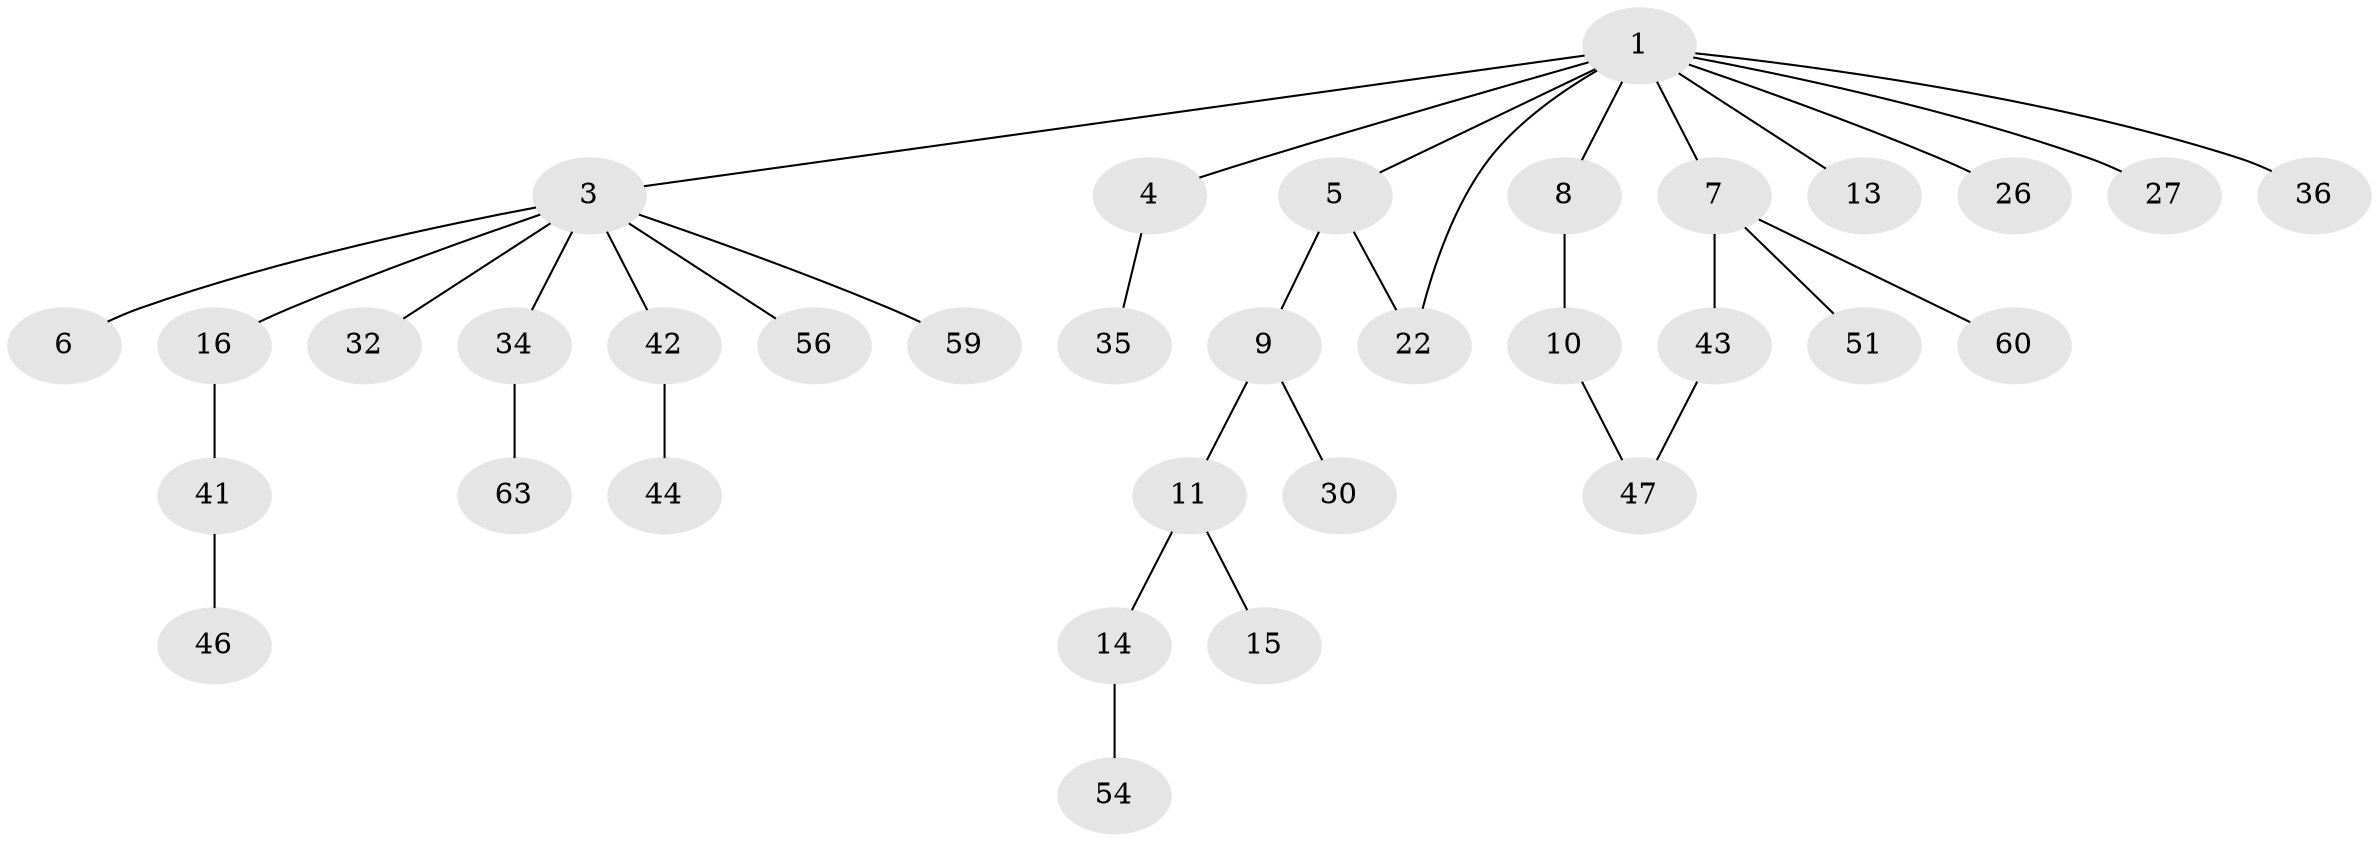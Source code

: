 // original degree distribution, {6: 0.029411764705882353, 8: 0.014705882352941176, 3: 0.17647058823529413, 1: 0.4411764705882353, 2: 0.29411764705882354, 4: 0.04411764705882353}
// Generated by graph-tools (version 1.1) at 2025/13/03/09/25 04:13:28]
// undirected, 34 vertices, 35 edges
graph export_dot {
graph [start="1"]
  node [color=gray90,style=filled];
  1 [super="+2"];
  3 [super="+24+49+57"];
  4 [super="+33+37"];
  5;
  6;
  7 [super="+12+38"];
  8;
  9 [super="+20"];
  10 [super="+40+19"];
  11;
  13 [super="+62"];
  14;
  15;
  16;
  22 [super="+23"];
  26 [super="+39+29"];
  27 [super="+28"];
  30;
  32;
  34 [super="+52+68"];
  35;
  36;
  41 [super="+45"];
  42;
  43 [super="+50"];
  44 [super="+53+61"];
  46 [super="+65+55"];
  47 [super="+58"];
  51;
  54;
  56;
  59;
  60;
  63;
  1 -- 4;
  1 -- 7;
  1 -- 8;
  1 -- 26;
  1 -- 27;
  1 -- 3;
  1 -- 36;
  1 -- 5;
  1 -- 13;
  1 -- 22;
  3 -- 6;
  3 -- 16;
  3 -- 34;
  3 -- 56;
  3 -- 32;
  3 -- 59;
  3 -- 42;
  4 -- 35;
  5 -- 9;
  5 -- 22;
  7 -- 43;
  7 -- 51;
  7 -- 60;
  8 -- 10;
  9 -- 11;
  9 -- 30;
  10 -- 47;
  11 -- 14;
  11 -- 15;
  14 -- 54;
  16 -- 41;
  34 -- 63;
  41 -- 46;
  42 -- 44;
  43 -- 47;
}

